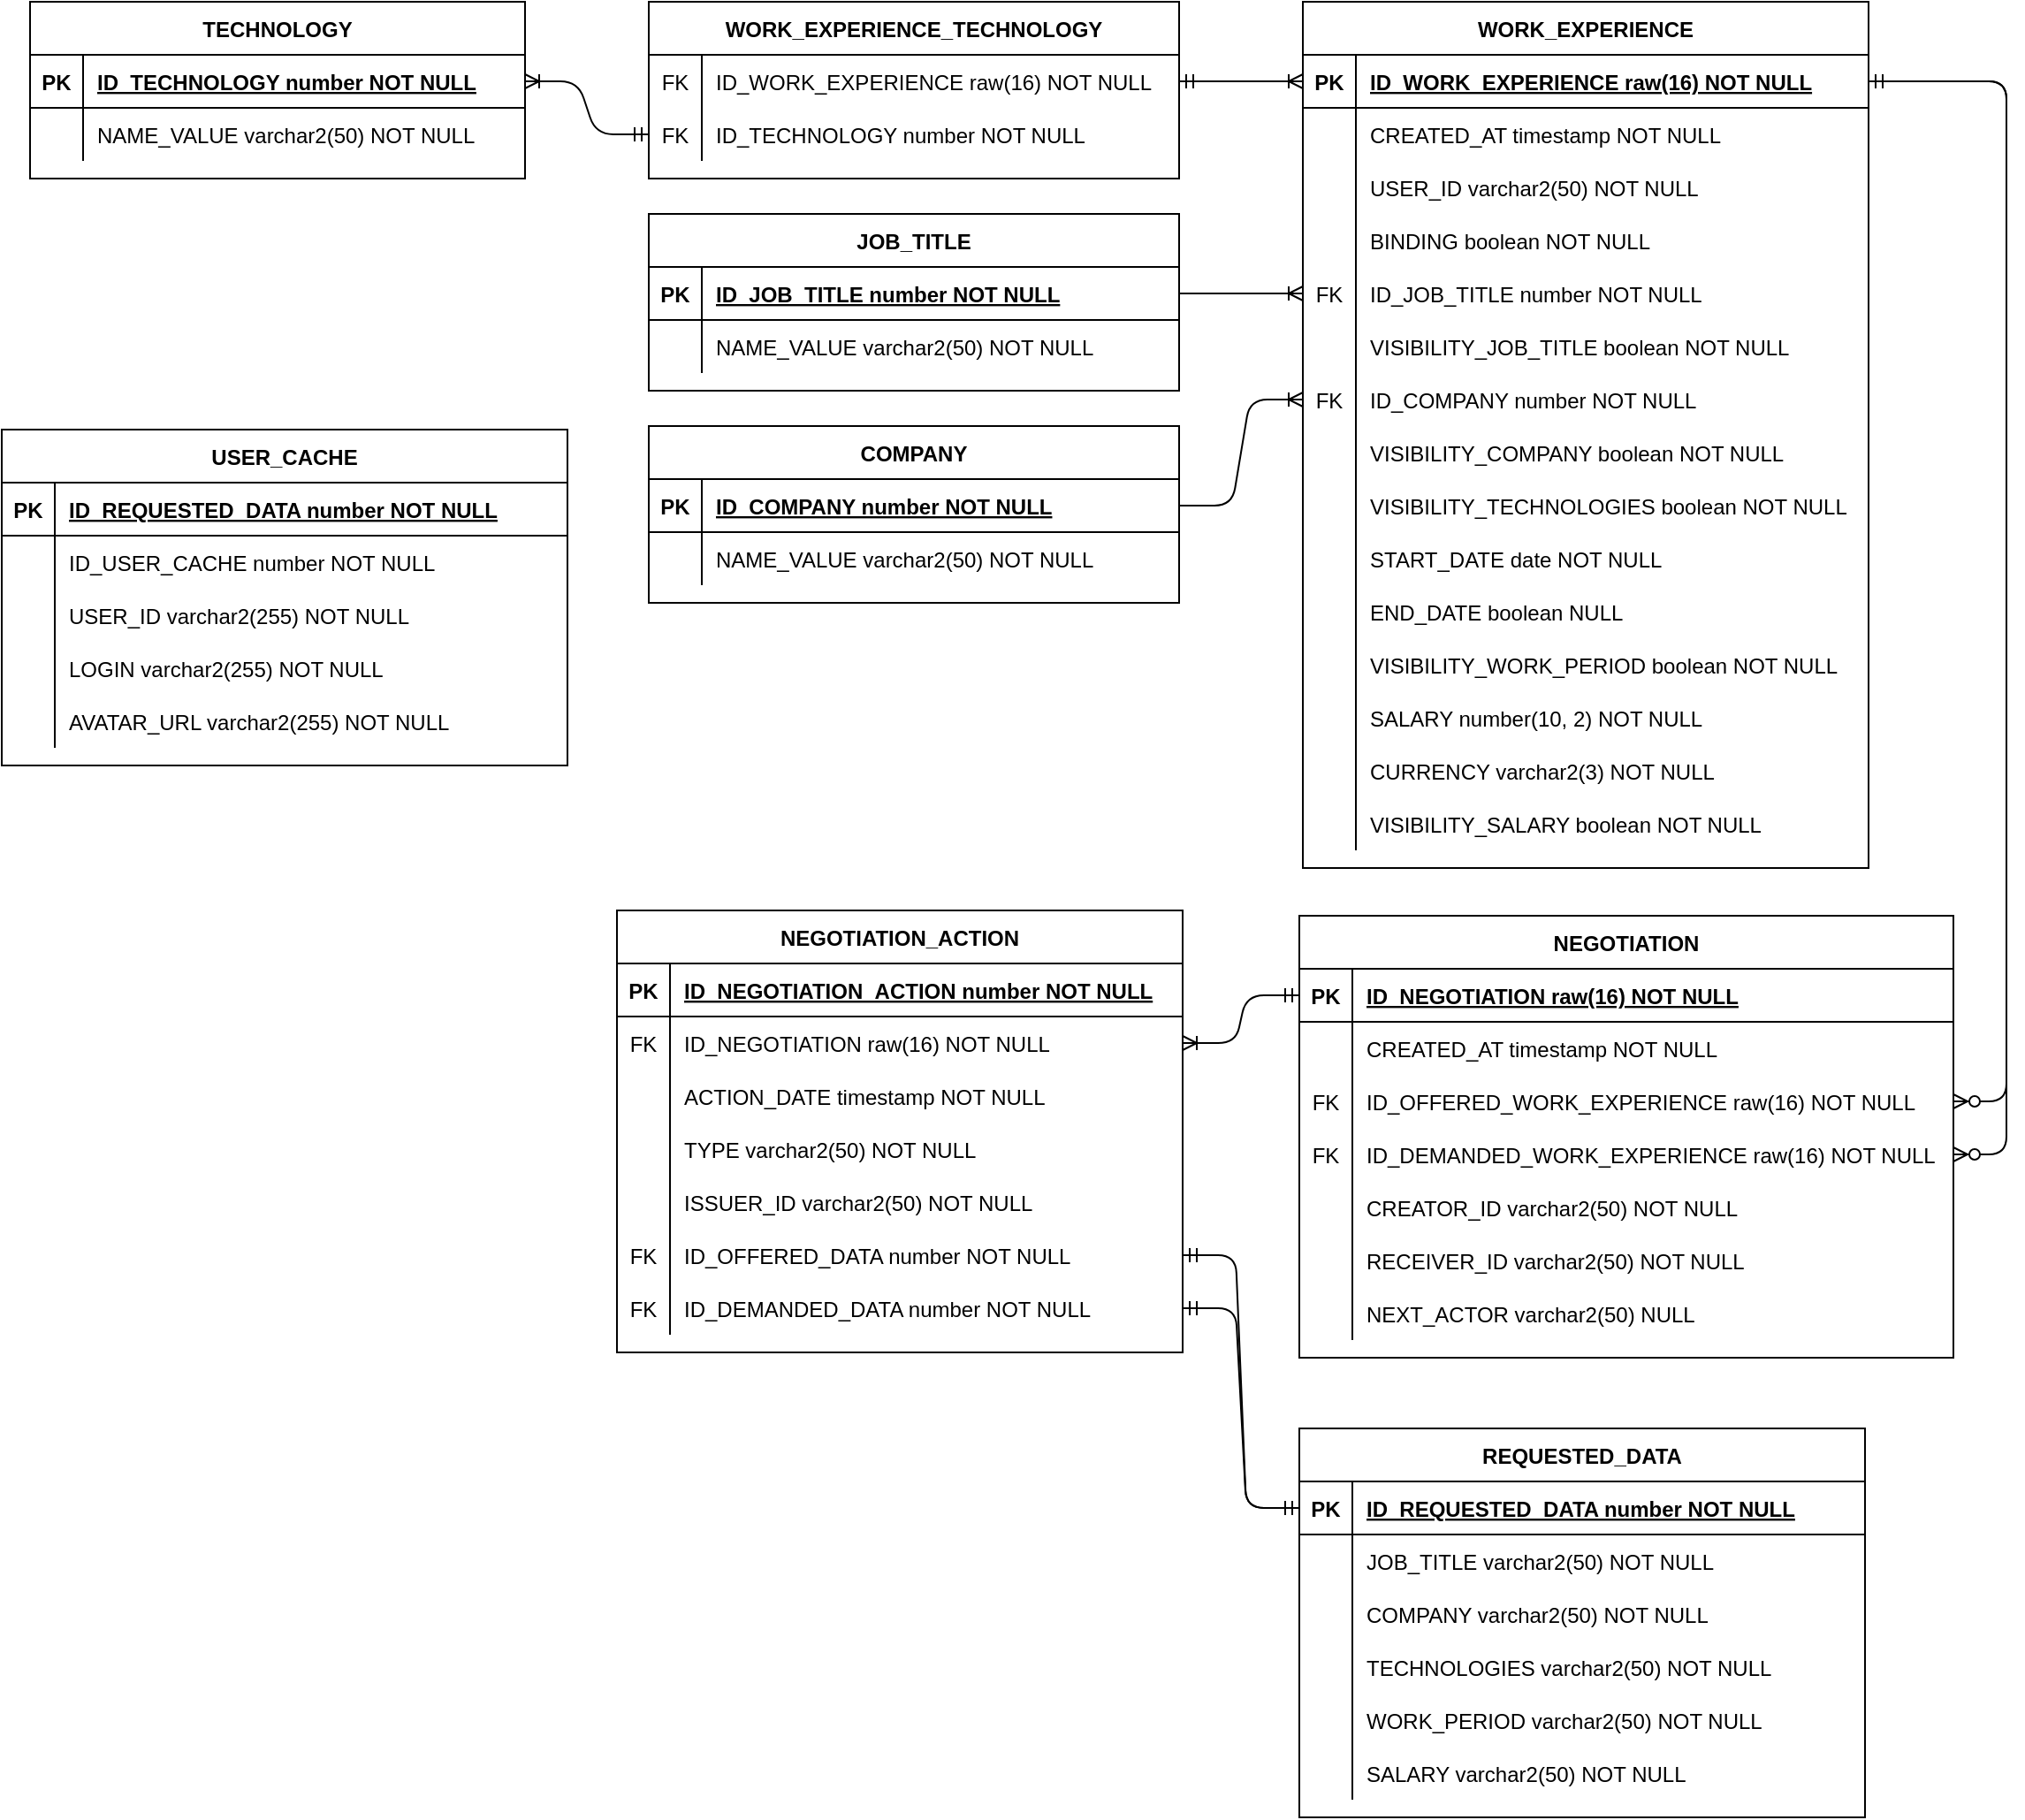 <mxfile version="14.6.13" type="device"><diagram id="R2lEEEUBdFMjLlhIrx00" name="Page-1"><mxGraphModel dx="3220" dy="1370" grid="0" gridSize="10" guides="0" tooltips="1" connect="1" arrows="1" fold="1" page="1" pageScale="1" pageWidth="850" pageHeight="1100" math="0" shadow="0" extFonts="Permanent Marker^https://fonts.googleapis.com/css?family=Permanent+Marker"><root><mxCell id="0"/><mxCell id="1" parent="0"/><mxCell id="C-vyLk0tnHw3VtMMgP7b-23" value="JOB_TITLE" style="shape=table;startSize=30;container=1;collapsible=1;childLayout=tableLayout;fixedRows=1;rowLines=0;fontStyle=1;align=center;resizeLast=1;fillColor=none;" parent="1" vertex="1"><mxGeometry x="-450" y="160" width="300" height="100" as="geometry"/></mxCell><mxCell id="C-vyLk0tnHw3VtMMgP7b-24" value="" style="shape=partialRectangle;collapsible=0;dropTarget=0;pointerEvents=0;fillColor=none;points=[[0,0.5],[1,0.5]];portConstraint=eastwest;top=0;left=0;right=0;bottom=1;" parent="C-vyLk0tnHw3VtMMgP7b-23" vertex="1"><mxGeometry y="30" width="300" height="30" as="geometry"/></mxCell><mxCell id="C-vyLk0tnHw3VtMMgP7b-25" value="PK" style="shape=partialRectangle;overflow=hidden;connectable=0;fillColor=none;top=0;left=0;bottom=0;right=0;fontStyle=1;" parent="C-vyLk0tnHw3VtMMgP7b-24" vertex="1"><mxGeometry width="30" height="30" as="geometry"/></mxCell><mxCell id="C-vyLk0tnHw3VtMMgP7b-26" value="ID_JOB_TITLE number NOT NULL " style="shape=partialRectangle;overflow=hidden;connectable=0;fillColor=none;top=0;left=0;bottom=0;right=0;align=left;spacingLeft=6;fontStyle=5;" parent="C-vyLk0tnHw3VtMMgP7b-24" vertex="1"><mxGeometry x="30" width="270" height="30" as="geometry"/></mxCell><mxCell id="C-vyLk0tnHw3VtMMgP7b-27" value="" style="shape=partialRectangle;collapsible=0;dropTarget=0;pointerEvents=0;fillColor=none;points=[[0,0.5],[1,0.5]];portConstraint=eastwest;top=0;left=0;right=0;bottom=0;" parent="C-vyLk0tnHw3VtMMgP7b-23" vertex="1"><mxGeometry y="60" width="300" height="30" as="geometry"/></mxCell><mxCell id="C-vyLk0tnHw3VtMMgP7b-28" value="" style="shape=partialRectangle;overflow=hidden;connectable=0;fillColor=none;top=0;left=0;bottom=0;right=0;" parent="C-vyLk0tnHw3VtMMgP7b-27" vertex="1"><mxGeometry width="30" height="30" as="geometry"/></mxCell><mxCell id="C-vyLk0tnHw3VtMMgP7b-29" value="NAME_VALUE varchar2(50) NOT NULL" style="shape=partialRectangle;overflow=hidden;connectable=0;fillColor=none;top=0;left=0;bottom=0;right=0;align=left;spacingLeft=6;" parent="C-vyLk0tnHw3VtMMgP7b-27" vertex="1"><mxGeometry x="30" width="270" height="30" as="geometry"/></mxCell><mxCell id="piW5SRPyJXRU1k0CKhXJ-1" value="COMPANY" style="shape=table;startSize=30;container=1;collapsible=1;childLayout=tableLayout;fixedRows=1;rowLines=0;fontStyle=1;align=center;resizeLast=1;fillColor=none;" parent="1" vertex="1"><mxGeometry x="-450" y="280" width="300" height="100" as="geometry"/></mxCell><mxCell id="piW5SRPyJXRU1k0CKhXJ-2" value="" style="shape=partialRectangle;collapsible=0;dropTarget=0;pointerEvents=0;fillColor=none;points=[[0,0.5],[1,0.5]];portConstraint=eastwest;top=0;left=0;right=0;bottom=1;" parent="piW5SRPyJXRU1k0CKhXJ-1" vertex="1"><mxGeometry y="30" width="300" height="30" as="geometry"/></mxCell><mxCell id="piW5SRPyJXRU1k0CKhXJ-3" value="PK" style="shape=partialRectangle;overflow=hidden;connectable=0;fillColor=none;top=0;left=0;bottom=0;right=0;fontStyle=1;" parent="piW5SRPyJXRU1k0CKhXJ-2" vertex="1"><mxGeometry width="30" height="30" as="geometry"/></mxCell><mxCell id="piW5SRPyJXRU1k0CKhXJ-4" value="ID_COMPANY number NOT NULL " style="shape=partialRectangle;overflow=hidden;connectable=0;fillColor=none;top=0;left=0;bottom=0;right=0;align=left;spacingLeft=6;fontStyle=5;" parent="piW5SRPyJXRU1k0CKhXJ-2" vertex="1"><mxGeometry x="30" width="270" height="30" as="geometry"/></mxCell><mxCell id="piW5SRPyJXRU1k0CKhXJ-5" value="" style="shape=partialRectangle;collapsible=0;dropTarget=0;pointerEvents=0;fillColor=none;points=[[0,0.5],[1,0.5]];portConstraint=eastwest;top=0;left=0;right=0;bottom=0;" parent="piW5SRPyJXRU1k0CKhXJ-1" vertex="1"><mxGeometry y="60" width="300" height="30" as="geometry"/></mxCell><mxCell id="piW5SRPyJXRU1k0CKhXJ-6" value="" style="shape=partialRectangle;overflow=hidden;connectable=0;fillColor=none;top=0;left=0;bottom=0;right=0;" parent="piW5SRPyJXRU1k0CKhXJ-5" vertex="1"><mxGeometry width="30" height="30" as="geometry"/></mxCell><mxCell id="piW5SRPyJXRU1k0CKhXJ-7" value="NAME_VALUE varchar2(50) NOT NULL" style="shape=partialRectangle;overflow=hidden;connectable=0;fillColor=none;top=0;left=0;bottom=0;right=0;align=left;spacingLeft=6;" parent="piW5SRPyJXRU1k0CKhXJ-5" vertex="1"><mxGeometry x="30" width="270" height="30" as="geometry"/></mxCell><mxCell id="piW5SRPyJXRU1k0CKhXJ-8" value="TECHNOLOGY" style="shape=table;startSize=30;container=1;collapsible=1;childLayout=tableLayout;fixedRows=1;rowLines=0;fontStyle=1;align=center;resizeLast=1;fillColor=none;" parent="1" vertex="1"><mxGeometry x="-800" y="40" width="280" height="100" as="geometry"/></mxCell><mxCell id="piW5SRPyJXRU1k0CKhXJ-9" value="" style="shape=partialRectangle;collapsible=0;dropTarget=0;pointerEvents=0;fillColor=none;points=[[0,0.5],[1,0.5]];portConstraint=eastwest;top=0;left=0;right=0;bottom=1;" parent="piW5SRPyJXRU1k0CKhXJ-8" vertex="1"><mxGeometry y="30" width="280" height="30" as="geometry"/></mxCell><mxCell id="piW5SRPyJXRU1k0CKhXJ-10" value="PK" style="shape=partialRectangle;overflow=hidden;connectable=0;fillColor=none;top=0;left=0;bottom=0;right=0;fontStyle=1;" parent="piW5SRPyJXRU1k0CKhXJ-9" vertex="1"><mxGeometry width="30" height="30" as="geometry"/></mxCell><mxCell id="piW5SRPyJXRU1k0CKhXJ-11" value="ID_TECHNOLOGY number NOT NULL " style="shape=partialRectangle;overflow=hidden;connectable=0;fillColor=none;top=0;left=0;bottom=0;right=0;align=left;spacingLeft=6;fontStyle=5;" parent="piW5SRPyJXRU1k0CKhXJ-9" vertex="1"><mxGeometry x="30" width="250" height="30" as="geometry"/></mxCell><mxCell id="piW5SRPyJXRU1k0CKhXJ-12" value="" style="shape=partialRectangle;collapsible=0;dropTarget=0;pointerEvents=0;fillColor=none;points=[[0,0.5],[1,0.5]];portConstraint=eastwest;top=0;left=0;right=0;bottom=0;" parent="piW5SRPyJXRU1k0CKhXJ-8" vertex="1"><mxGeometry y="60" width="280" height="30" as="geometry"/></mxCell><mxCell id="piW5SRPyJXRU1k0CKhXJ-13" value="" style="shape=partialRectangle;overflow=hidden;connectable=0;fillColor=none;top=0;left=0;bottom=0;right=0;" parent="piW5SRPyJXRU1k0CKhXJ-12" vertex="1"><mxGeometry width="30" height="30" as="geometry"/></mxCell><mxCell id="piW5SRPyJXRU1k0CKhXJ-14" value="NAME_VALUE varchar2(50) NOT NULL" style="shape=partialRectangle;overflow=hidden;connectable=0;fillColor=none;top=0;left=0;bottom=0;right=0;align=left;spacingLeft=6;" parent="piW5SRPyJXRU1k0CKhXJ-12" vertex="1"><mxGeometry x="30" width="250" height="30" as="geometry"/></mxCell><mxCell id="piW5SRPyJXRU1k0CKhXJ-15" value="WORK_EXPERIENCE" style="shape=table;startSize=30;container=1;collapsible=1;childLayout=tableLayout;fixedRows=1;rowLines=0;fontStyle=1;align=center;resizeLast=1;fillColor=none;" parent="1" vertex="1"><mxGeometry x="-80" y="40" width="320" height="490" as="geometry"/></mxCell><mxCell id="piW5SRPyJXRU1k0CKhXJ-16" value="" style="shape=partialRectangle;collapsible=0;dropTarget=0;pointerEvents=0;fillColor=none;points=[[0,0.5],[1,0.5]];portConstraint=eastwest;top=0;left=0;right=0;bottom=1;" parent="piW5SRPyJXRU1k0CKhXJ-15" vertex="1"><mxGeometry y="30" width="320" height="30" as="geometry"/></mxCell><mxCell id="piW5SRPyJXRU1k0CKhXJ-17" value="PK" style="shape=partialRectangle;overflow=hidden;connectable=0;fillColor=none;top=0;left=0;bottom=0;right=0;fontStyle=1;" parent="piW5SRPyJXRU1k0CKhXJ-16" vertex="1"><mxGeometry width="30" height="30" as="geometry"/></mxCell><mxCell id="piW5SRPyJXRU1k0CKhXJ-18" value="ID_WORK_EXPERIENCE raw(16) NOT NULL " style="shape=partialRectangle;overflow=hidden;connectable=0;fillColor=none;top=0;left=0;bottom=0;right=0;align=left;spacingLeft=6;fontStyle=5;" parent="piW5SRPyJXRU1k0CKhXJ-16" vertex="1"><mxGeometry x="30" width="290" height="30" as="geometry"/></mxCell><mxCell id="piW5SRPyJXRU1k0CKhXJ-19" value="" style="shape=partialRectangle;collapsible=0;dropTarget=0;pointerEvents=0;fillColor=none;points=[[0,0.5],[1,0.5]];portConstraint=eastwest;top=0;left=0;right=0;bottom=0;" parent="piW5SRPyJXRU1k0CKhXJ-15" vertex="1"><mxGeometry y="60" width="320" height="30" as="geometry"/></mxCell><mxCell id="piW5SRPyJXRU1k0CKhXJ-20" value="" style="shape=partialRectangle;overflow=hidden;connectable=0;fillColor=none;top=0;left=0;bottom=0;right=0;" parent="piW5SRPyJXRU1k0CKhXJ-19" vertex="1"><mxGeometry width="30" height="30" as="geometry"/></mxCell><mxCell id="piW5SRPyJXRU1k0CKhXJ-21" value="CREATED_AT timestamp NOT NULL" style="shape=partialRectangle;overflow=hidden;connectable=0;fillColor=none;top=0;left=0;bottom=0;right=0;align=left;spacingLeft=6;" parent="piW5SRPyJXRU1k0CKhXJ-19" vertex="1"><mxGeometry x="30" width="290" height="30" as="geometry"/></mxCell><mxCell id="piW5SRPyJXRU1k0CKhXJ-29" value="" style="shape=partialRectangle;collapsible=0;dropTarget=0;pointerEvents=0;fillColor=none;points=[[0,0.5],[1,0.5]];portConstraint=eastwest;top=0;left=0;right=0;bottom=0;" parent="piW5SRPyJXRU1k0CKhXJ-15" vertex="1"><mxGeometry y="90" width="320" height="30" as="geometry"/></mxCell><mxCell id="piW5SRPyJXRU1k0CKhXJ-30" value="" style="shape=partialRectangle;overflow=hidden;connectable=0;fillColor=none;top=0;left=0;bottom=0;right=0;" parent="piW5SRPyJXRU1k0CKhXJ-29" vertex="1"><mxGeometry width="30" height="30" as="geometry"/></mxCell><mxCell id="piW5SRPyJXRU1k0CKhXJ-31" value="USER_ID varchar2(50) NOT NULL" style="shape=partialRectangle;overflow=hidden;connectable=0;fillColor=none;top=0;left=0;bottom=0;right=0;align=left;spacingLeft=6;" parent="piW5SRPyJXRU1k0CKhXJ-29" vertex="1"><mxGeometry x="30" width="290" height="30" as="geometry"/></mxCell><mxCell id="piW5SRPyJXRU1k0CKhXJ-32" value="" style="shape=partialRectangle;collapsible=0;dropTarget=0;pointerEvents=0;fillColor=none;points=[[0,0.5],[1,0.5]];portConstraint=eastwest;top=0;left=0;right=0;bottom=0;" parent="piW5SRPyJXRU1k0CKhXJ-15" vertex="1"><mxGeometry y="120" width="320" height="30" as="geometry"/></mxCell><mxCell id="piW5SRPyJXRU1k0CKhXJ-33" value="" style="shape=partialRectangle;overflow=hidden;connectable=0;fillColor=none;top=0;left=0;bottom=0;right=0;" parent="piW5SRPyJXRU1k0CKhXJ-32" vertex="1"><mxGeometry width="30" height="30" as="geometry"/></mxCell><mxCell id="piW5SRPyJXRU1k0CKhXJ-34" value="BINDING boolean NOT NULL" style="shape=partialRectangle;overflow=hidden;connectable=0;fillColor=none;top=0;left=0;bottom=0;right=0;align=left;spacingLeft=6;" parent="piW5SRPyJXRU1k0CKhXJ-32" vertex="1"><mxGeometry x="30" width="290" height="30" as="geometry"/></mxCell><mxCell id="piW5SRPyJXRU1k0CKhXJ-35" value="" style="shape=partialRectangle;collapsible=0;dropTarget=0;pointerEvents=0;fillColor=none;points=[[0,0.5],[1,0.5]];portConstraint=eastwest;top=0;left=0;right=0;bottom=0;" parent="piW5SRPyJXRU1k0CKhXJ-15" vertex="1"><mxGeometry y="150" width="320" height="30" as="geometry"/></mxCell><mxCell id="piW5SRPyJXRU1k0CKhXJ-36" value="FK" style="shape=partialRectangle;overflow=hidden;connectable=0;fillColor=none;top=0;left=0;bottom=0;right=0;" parent="piW5SRPyJXRU1k0CKhXJ-35" vertex="1"><mxGeometry width="30" height="30" as="geometry"/></mxCell><mxCell id="piW5SRPyJXRU1k0CKhXJ-37" value="ID_JOB_TITLE number NOT NULL" style="shape=partialRectangle;overflow=hidden;connectable=0;fillColor=none;top=0;left=0;bottom=0;right=0;align=left;spacingLeft=6;" parent="piW5SRPyJXRU1k0CKhXJ-35" vertex="1"><mxGeometry x="30" width="290" height="30" as="geometry"/></mxCell><mxCell id="piW5SRPyJXRU1k0CKhXJ-39" value="" style="shape=partialRectangle;collapsible=0;dropTarget=0;pointerEvents=0;fillColor=none;points=[[0,0.5],[1,0.5]];portConstraint=eastwest;top=0;left=0;right=0;bottom=0;" parent="piW5SRPyJXRU1k0CKhXJ-15" vertex="1"><mxGeometry y="180" width="320" height="30" as="geometry"/></mxCell><mxCell id="piW5SRPyJXRU1k0CKhXJ-40" value="" style="shape=partialRectangle;overflow=hidden;connectable=0;fillColor=none;top=0;left=0;bottom=0;right=0;" parent="piW5SRPyJXRU1k0CKhXJ-39" vertex="1"><mxGeometry width="30" height="30" as="geometry"/></mxCell><mxCell id="piW5SRPyJXRU1k0CKhXJ-41" value="VISIBILITY_JOB_TITLE boolean NOT NULL" style="shape=partialRectangle;overflow=hidden;connectable=0;fillColor=none;top=0;left=0;bottom=0;right=0;align=left;spacingLeft=6;" parent="piW5SRPyJXRU1k0CKhXJ-39" vertex="1"><mxGeometry x="30" width="290" height="30" as="geometry"/></mxCell><mxCell id="piW5SRPyJXRU1k0CKhXJ-42" value="" style="shape=partialRectangle;collapsible=0;dropTarget=0;pointerEvents=0;fillColor=none;points=[[0,0.5],[1,0.5]];portConstraint=eastwest;top=0;left=0;right=0;bottom=0;" parent="piW5SRPyJXRU1k0CKhXJ-15" vertex="1"><mxGeometry y="210" width="320" height="30" as="geometry"/></mxCell><mxCell id="piW5SRPyJXRU1k0CKhXJ-43" value="FK" style="shape=partialRectangle;overflow=hidden;connectable=0;fillColor=none;top=0;left=0;bottom=0;right=0;" parent="piW5SRPyJXRU1k0CKhXJ-42" vertex="1"><mxGeometry width="30" height="30" as="geometry"/></mxCell><mxCell id="piW5SRPyJXRU1k0CKhXJ-44" value="ID_COMPANY number NOT NULL" style="shape=partialRectangle;overflow=hidden;connectable=0;fillColor=none;top=0;left=0;bottom=0;right=0;align=left;spacingLeft=6;" parent="piW5SRPyJXRU1k0CKhXJ-42" vertex="1"><mxGeometry x="30" width="290" height="30" as="geometry"/></mxCell><mxCell id="piW5SRPyJXRU1k0CKhXJ-46" value="" style="shape=partialRectangle;collapsible=0;dropTarget=0;pointerEvents=0;fillColor=none;points=[[0,0.5],[1,0.5]];portConstraint=eastwest;top=0;left=0;right=0;bottom=0;" parent="piW5SRPyJXRU1k0CKhXJ-15" vertex="1"><mxGeometry y="240" width="320" height="30" as="geometry"/></mxCell><mxCell id="piW5SRPyJXRU1k0CKhXJ-47" value="" style="shape=partialRectangle;overflow=hidden;connectable=0;fillColor=none;top=0;left=0;bottom=0;right=0;" parent="piW5SRPyJXRU1k0CKhXJ-46" vertex="1"><mxGeometry width="30" height="30" as="geometry"/></mxCell><mxCell id="piW5SRPyJXRU1k0CKhXJ-48" value="VISIBILITY_COMPANY boolean NOT NULL" style="shape=partialRectangle;overflow=hidden;connectable=0;fillColor=none;top=0;left=0;bottom=0;right=0;align=left;spacingLeft=6;" parent="piW5SRPyJXRU1k0CKhXJ-46" vertex="1"><mxGeometry x="30" width="290" height="30" as="geometry"/></mxCell><mxCell id="piW5SRPyJXRU1k0CKhXJ-49" value="" style="shape=partialRectangle;collapsible=0;dropTarget=0;pointerEvents=0;fillColor=none;points=[[0,0.5],[1,0.5]];portConstraint=eastwest;top=0;left=0;right=0;bottom=0;" parent="piW5SRPyJXRU1k0CKhXJ-15" vertex="1"><mxGeometry y="270" width="320" height="30" as="geometry"/></mxCell><mxCell id="piW5SRPyJXRU1k0CKhXJ-50" value="" style="shape=partialRectangle;overflow=hidden;connectable=0;fillColor=none;top=0;left=0;bottom=0;right=0;" parent="piW5SRPyJXRU1k0CKhXJ-49" vertex="1"><mxGeometry width="30" height="30" as="geometry"/></mxCell><mxCell id="piW5SRPyJXRU1k0CKhXJ-51" value="VISIBILITY_TECHNOLOGIES boolean NOT NULL" style="shape=partialRectangle;overflow=hidden;connectable=0;fillColor=none;top=0;left=0;bottom=0;right=0;align=left;spacingLeft=6;" parent="piW5SRPyJXRU1k0CKhXJ-49" vertex="1"><mxGeometry x="30" width="290" height="30" as="geometry"/></mxCell><mxCell id="piW5SRPyJXRU1k0CKhXJ-52" value="" style="shape=partialRectangle;collapsible=0;dropTarget=0;pointerEvents=0;fillColor=none;points=[[0,0.5],[1,0.5]];portConstraint=eastwest;top=0;left=0;right=0;bottom=0;" parent="piW5SRPyJXRU1k0CKhXJ-15" vertex="1"><mxGeometry y="300" width="320" height="30" as="geometry"/></mxCell><mxCell id="piW5SRPyJXRU1k0CKhXJ-53" value="" style="shape=partialRectangle;overflow=hidden;connectable=0;fillColor=none;top=0;left=0;bottom=0;right=0;" parent="piW5SRPyJXRU1k0CKhXJ-52" vertex="1"><mxGeometry width="30" height="30" as="geometry"/></mxCell><mxCell id="piW5SRPyJXRU1k0CKhXJ-54" value="START_DATE date NOT NULL" style="shape=partialRectangle;overflow=hidden;connectable=0;fillColor=none;top=0;left=0;bottom=0;right=0;align=left;spacingLeft=6;" parent="piW5SRPyJXRU1k0CKhXJ-52" vertex="1"><mxGeometry x="30" width="290" height="30" as="geometry"/></mxCell><mxCell id="piW5SRPyJXRU1k0CKhXJ-55" value="" style="shape=partialRectangle;collapsible=0;dropTarget=0;pointerEvents=0;fillColor=none;points=[[0,0.5],[1,0.5]];portConstraint=eastwest;top=0;left=0;right=0;bottom=0;" parent="piW5SRPyJXRU1k0CKhXJ-15" vertex="1"><mxGeometry y="330" width="320" height="30" as="geometry"/></mxCell><mxCell id="piW5SRPyJXRU1k0CKhXJ-56" value="" style="shape=partialRectangle;overflow=hidden;connectable=0;fillColor=none;top=0;left=0;bottom=0;right=0;" parent="piW5SRPyJXRU1k0CKhXJ-55" vertex="1"><mxGeometry width="30" height="30" as="geometry"/></mxCell><mxCell id="piW5SRPyJXRU1k0CKhXJ-57" value="END_DATE boolean NULL" style="shape=partialRectangle;overflow=hidden;connectable=0;fillColor=none;top=0;left=0;bottom=0;right=0;align=left;spacingLeft=6;" parent="piW5SRPyJXRU1k0CKhXJ-55" vertex="1"><mxGeometry x="30" width="290" height="30" as="geometry"/></mxCell><mxCell id="piW5SRPyJXRU1k0CKhXJ-58" value="" style="shape=partialRectangle;collapsible=0;dropTarget=0;pointerEvents=0;fillColor=none;points=[[0,0.5],[1,0.5]];portConstraint=eastwest;top=0;left=0;right=0;bottom=0;" parent="piW5SRPyJXRU1k0CKhXJ-15" vertex="1"><mxGeometry y="360" width="320" height="30" as="geometry"/></mxCell><mxCell id="piW5SRPyJXRU1k0CKhXJ-59" value="" style="shape=partialRectangle;overflow=hidden;connectable=0;fillColor=none;top=0;left=0;bottom=0;right=0;" parent="piW5SRPyJXRU1k0CKhXJ-58" vertex="1"><mxGeometry width="30" height="30" as="geometry"/></mxCell><mxCell id="piW5SRPyJXRU1k0CKhXJ-60" value="VISIBILITY_WORK_PERIOD boolean NOT NULL" style="shape=partialRectangle;overflow=hidden;connectable=0;fillColor=none;top=0;left=0;bottom=0;right=0;align=left;spacingLeft=6;" parent="piW5SRPyJXRU1k0CKhXJ-58" vertex="1"><mxGeometry x="30" width="290" height="30" as="geometry"/></mxCell><mxCell id="piW5SRPyJXRU1k0CKhXJ-61" value="" style="shape=partialRectangle;collapsible=0;dropTarget=0;pointerEvents=0;fillColor=none;points=[[0,0.5],[1,0.5]];portConstraint=eastwest;top=0;left=0;right=0;bottom=0;" parent="piW5SRPyJXRU1k0CKhXJ-15" vertex="1"><mxGeometry y="390" width="320" height="30" as="geometry"/></mxCell><mxCell id="piW5SRPyJXRU1k0CKhXJ-62" value="" style="shape=partialRectangle;overflow=hidden;connectable=0;fillColor=none;top=0;left=0;bottom=0;right=0;" parent="piW5SRPyJXRU1k0CKhXJ-61" vertex="1"><mxGeometry width="30" height="30" as="geometry"/></mxCell><mxCell id="piW5SRPyJXRU1k0CKhXJ-63" value="SALARY number(10, 2) NOT NULL" style="shape=partialRectangle;overflow=hidden;connectable=0;fillColor=none;top=0;left=0;bottom=0;right=0;align=left;spacingLeft=6;" parent="piW5SRPyJXRU1k0CKhXJ-61" vertex="1"><mxGeometry x="30" width="290" height="30" as="geometry"/></mxCell><mxCell id="piW5SRPyJXRU1k0CKhXJ-64" value="" style="shape=partialRectangle;collapsible=0;dropTarget=0;pointerEvents=0;fillColor=none;points=[[0,0.5],[1,0.5]];portConstraint=eastwest;top=0;left=0;right=0;bottom=0;" parent="piW5SRPyJXRU1k0CKhXJ-15" vertex="1"><mxGeometry y="420" width="320" height="30" as="geometry"/></mxCell><mxCell id="piW5SRPyJXRU1k0CKhXJ-65" value="" style="shape=partialRectangle;overflow=hidden;connectable=0;fillColor=none;top=0;left=0;bottom=0;right=0;" parent="piW5SRPyJXRU1k0CKhXJ-64" vertex="1"><mxGeometry width="30" height="30" as="geometry"/></mxCell><mxCell id="piW5SRPyJXRU1k0CKhXJ-66" value="CURRENCY varchar2(3) NOT NULL" style="shape=partialRectangle;overflow=hidden;connectable=0;fillColor=none;top=0;left=0;bottom=0;right=0;align=left;spacingLeft=6;" parent="piW5SRPyJXRU1k0CKhXJ-64" vertex="1"><mxGeometry x="30" width="290" height="30" as="geometry"/></mxCell><mxCell id="piW5SRPyJXRU1k0CKhXJ-67" value="" style="shape=partialRectangle;collapsible=0;dropTarget=0;pointerEvents=0;fillColor=none;points=[[0,0.5],[1,0.5]];portConstraint=eastwest;top=0;left=0;right=0;bottom=0;" parent="piW5SRPyJXRU1k0CKhXJ-15" vertex="1"><mxGeometry y="450" width="320" height="30" as="geometry"/></mxCell><mxCell id="piW5SRPyJXRU1k0CKhXJ-68" value="" style="shape=partialRectangle;overflow=hidden;connectable=0;fillColor=none;top=0;left=0;bottom=0;right=0;" parent="piW5SRPyJXRU1k0CKhXJ-67" vertex="1"><mxGeometry width="30" height="30" as="geometry"/></mxCell><mxCell id="piW5SRPyJXRU1k0CKhXJ-69" value="VISIBILITY_SALARY boolean NOT NULL" style="shape=partialRectangle;overflow=hidden;connectable=0;fillColor=none;top=0;left=0;bottom=0;right=0;align=left;spacingLeft=6;" parent="piW5SRPyJXRU1k0CKhXJ-67" vertex="1"><mxGeometry x="30" width="290" height="30" as="geometry"/></mxCell><mxCell id="piW5SRPyJXRU1k0CKhXJ-38" value="" style="edgeStyle=entityRelationEdgeStyle;fontSize=12;html=1;endArrow=ERoneToMany;" parent="1" source="C-vyLk0tnHw3VtMMgP7b-24" target="piW5SRPyJXRU1k0CKhXJ-35" edge="1"><mxGeometry width="100" height="100" relative="1" as="geometry"><mxPoint x="420" y="450" as="sourcePoint"/><mxPoint x="520" y="350" as="targetPoint"/></mxGeometry></mxCell><mxCell id="piW5SRPyJXRU1k0CKhXJ-45" value="" style="edgeStyle=entityRelationEdgeStyle;fontSize=12;html=1;endArrow=ERoneToMany;" parent="1" source="piW5SRPyJXRU1k0CKhXJ-2" target="piW5SRPyJXRU1k0CKhXJ-42" edge="1"><mxGeometry width="100" height="100" relative="1" as="geometry"><mxPoint x="220" y="155" as="sourcePoint"/><mxPoint x="240" y="605" as="targetPoint"/></mxGeometry></mxCell><mxCell id="piW5SRPyJXRU1k0CKhXJ-73" value="WORK_EXPERIENCE_TECHNOLOGY" style="shape=table;startSize=30;container=1;collapsible=1;childLayout=tableLayout;fixedRows=1;rowLines=0;fontStyle=1;align=center;resizeLast=1;fillColor=none;" parent="1" vertex="1"><mxGeometry x="-450" y="40" width="300" height="100" as="geometry"/></mxCell><mxCell id="piW5SRPyJXRU1k0CKhXJ-77" value="" style="shape=partialRectangle;collapsible=0;dropTarget=0;pointerEvents=0;fillColor=none;points=[[0,0.5],[1,0.5]];portConstraint=eastwest;top=0;left=0;right=0;bottom=0;" parent="piW5SRPyJXRU1k0CKhXJ-73" vertex="1"><mxGeometry y="30" width="300" height="30" as="geometry"/></mxCell><mxCell id="piW5SRPyJXRU1k0CKhXJ-78" value="FK" style="shape=partialRectangle;overflow=hidden;connectable=0;fillColor=none;top=0;left=0;bottom=0;right=0;" parent="piW5SRPyJXRU1k0CKhXJ-77" vertex="1"><mxGeometry width="30" height="30" as="geometry"/></mxCell><mxCell id="piW5SRPyJXRU1k0CKhXJ-79" value="ID_WORK_EXPERIENCE raw(16) NOT NULL" style="shape=partialRectangle;overflow=hidden;connectable=0;fillColor=none;top=0;left=0;bottom=0;right=0;align=left;spacingLeft=6;" parent="piW5SRPyJXRU1k0CKhXJ-77" vertex="1"><mxGeometry x="30" width="270" height="30" as="geometry"/></mxCell><mxCell id="piW5SRPyJXRU1k0CKhXJ-80" value="" style="shape=partialRectangle;collapsible=0;dropTarget=0;pointerEvents=0;fillColor=none;points=[[0,0.5],[1,0.5]];portConstraint=eastwest;top=0;left=0;right=0;bottom=0;" parent="piW5SRPyJXRU1k0CKhXJ-73" vertex="1"><mxGeometry y="60" width="300" height="30" as="geometry"/></mxCell><mxCell id="piW5SRPyJXRU1k0CKhXJ-81" value="FK" style="shape=partialRectangle;overflow=hidden;connectable=0;fillColor=none;top=0;left=0;bottom=0;right=0;" parent="piW5SRPyJXRU1k0CKhXJ-80" vertex="1"><mxGeometry width="30" height="30" as="geometry"/></mxCell><mxCell id="piW5SRPyJXRU1k0CKhXJ-82" value="ID_TECHNOLOGY number NOT NULL" style="shape=partialRectangle;overflow=hidden;connectable=0;fillColor=none;top=0;left=0;bottom=0;right=0;align=left;spacingLeft=6;" parent="piW5SRPyJXRU1k0CKhXJ-80" vertex="1"><mxGeometry x="30" width="270" height="30" as="geometry"/></mxCell><mxCell id="piW5SRPyJXRU1k0CKhXJ-85" value="REQUESTED_DATA" style="shape=table;startSize=30;container=1;collapsible=1;childLayout=tableLayout;fixedRows=1;rowLines=0;fontStyle=1;align=center;resizeLast=1;fillColor=none;" parent="1" vertex="1"><mxGeometry x="-82" y="847" width="320" height="220" as="geometry"/></mxCell><mxCell id="piW5SRPyJXRU1k0CKhXJ-86" value="" style="shape=partialRectangle;collapsible=0;dropTarget=0;pointerEvents=0;fillColor=none;points=[[0,0.5],[1,0.5]];portConstraint=eastwest;top=0;left=0;right=0;bottom=1;" parent="piW5SRPyJXRU1k0CKhXJ-85" vertex="1"><mxGeometry y="30" width="320" height="30" as="geometry"/></mxCell><mxCell id="piW5SRPyJXRU1k0CKhXJ-87" value="PK" style="shape=partialRectangle;overflow=hidden;connectable=0;fillColor=none;top=0;left=0;bottom=0;right=0;fontStyle=1;" parent="piW5SRPyJXRU1k0CKhXJ-86" vertex="1"><mxGeometry width="30" height="30" as="geometry"/></mxCell><mxCell id="piW5SRPyJXRU1k0CKhXJ-88" value="ID_REQUESTED_DATA number NOT NULL " style="shape=partialRectangle;overflow=hidden;connectable=0;fillColor=none;top=0;left=0;bottom=0;right=0;align=left;spacingLeft=6;fontStyle=5;" parent="piW5SRPyJXRU1k0CKhXJ-86" vertex="1"><mxGeometry x="30" width="290" height="30" as="geometry"/></mxCell><mxCell id="piW5SRPyJXRU1k0CKhXJ-98" value="" style="shape=partialRectangle;collapsible=0;dropTarget=0;pointerEvents=0;fillColor=none;points=[[0,0.5],[1,0.5]];portConstraint=eastwest;top=0;left=0;right=0;bottom=0;" parent="piW5SRPyJXRU1k0CKhXJ-85" vertex="1"><mxGeometry y="60" width="320" height="30" as="geometry"/></mxCell><mxCell id="piW5SRPyJXRU1k0CKhXJ-99" value="" style="shape=partialRectangle;overflow=hidden;connectable=0;fillColor=none;top=0;left=0;bottom=0;right=0;" parent="piW5SRPyJXRU1k0CKhXJ-98" vertex="1"><mxGeometry width="30" height="30" as="geometry"/></mxCell><mxCell id="piW5SRPyJXRU1k0CKhXJ-100" value="JOB_TITLE varchar2(50) NOT NULL" style="shape=partialRectangle;overflow=hidden;connectable=0;fillColor=none;top=0;left=0;bottom=0;right=0;align=left;spacingLeft=6;" parent="piW5SRPyJXRU1k0CKhXJ-98" vertex="1"><mxGeometry x="30" width="290" height="30" as="geometry"/></mxCell><mxCell id="piW5SRPyJXRU1k0CKhXJ-104" value="" style="shape=partialRectangle;collapsible=0;dropTarget=0;pointerEvents=0;fillColor=none;points=[[0,0.5],[1,0.5]];portConstraint=eastwest;top=0;left=0;right=0;bottom=0;" parent="piW5SRPyJXRU1k0CKhXJ-85" vertex="1"><mxGeometry y="90" width="320" height="30" as="geometry"/></mxCell><mxCell id="piW5SRPyJXRU1k0CKhXJ-105" value="" style="shape=partialRectangle;overflow=hidden;connectable=0;fillColor=none;top=0;left=0;bottom=0;right=0;" parent="piW5SRPyJXRU1k0CKhXJ-104" vertex="1"><mxGeometry width="30" height="30" as="geometry"/></mxCell><mxCell id="piW5SRPyJXRU1k0CKhXJ-106" value="COMPANY varchar2(50) NOT NULL" style="shape=partialRectangle;overflow=hidden;connectable=0;fillColor=none;top=0;left=0;bottom=0;right=0;align=left;spacingLeft=6;" parent="piW5SRPyJXRU1k0CKhXJ-104" vertex="1"><mxGeometry x="30" width="290" height="30" as="geometry"/></mxCell><mxCell id="piW5SRPyJXRU1k0CKhXJ-134" value="" style="shape=partialRectangle;collapsible=0;dropTarget=0;pointerEvents=0;fillColor=none;points=[[0,0.5],[1,0.5]];portConstraint=eastwest;top=0;left=0;right=0;bottom=0;" parent="piW5SRPyJXRU1k0CKhXJ-85" vertex="1"><mxGeometry y="120" width="320" height="30" as="geometry"/></mxCell><mxCell id="piW5SRPyJXRU1k0CKhXJ-135" value="" style="shape=partialRectangle;overflow=hidden;connectable=0;fillColor=none;top=0;left=0;bottom=0;right=0;" parent="piW5SRPyJXRU1k0CKhXJ-134" vertex="1"><mxGeometry width="30" height="30" as="geometry"/></mxCell><mxCell id="piW5SRPyJXRU1k0CKhXJ-136" value="TECHNOLOGIES varchar2(50) NOT NULL" style="shape=partialRectangle;overflow=hidden;connectable=0;fillColor=none;top=0;left=0;bottom=0;right=0;align=left;spacingLeft=6;" parent="piW5SRPyJXRU1k0CKhXJ-134" vertex="1"><mxGeometry x="30" width="290" height="30" as="geometry"/></mxCell><mxCell id="piW5SRPyJXRU1k0CKhXJ-137" value="" style="shape=partialRectangle;collapsible=0;dropTarget=0;pointerEvents=0;fillColor=none;points=[[0,0.5],[1,0.5]];portConstraint=eastwest;top=0;left=0;right=0;bottom=0;" parent="piW5SRPyJXRU1k0CKhXJ-85" vertex="1"><mxGeometry y="150" width="320" height="30" as="geometry"/></mxCell><mxCell id="piW5SRPyJXRU1k0CKhXJ-138" value="" style="shape=partialRectangle;overflow=hidden;connectable=0;fillColor=none;top=0;left=0;bottom=0;right=0;" parent="piW5SRPyJXRU1k0CKhXJ-137" vertex="1"><mxGeometry width="30" height="30" as="geometry"/></mxCell><mxCell id="piW5SRPyJXRU1k0CKhXJ-139" value="WORK_PERIOD varchar2(50) NOT NULL" style="shape=partialRectangle;overflow=hidden;connectable=0;fillColor=none;top=0;left=0;bottom=0;right=0;align=left;spacingLeft=6;" parent="piW5SRPyJXRU1k0CKhXJ-137" vertex="1"><mxGeometry x="30" width="290" height="30" as="geometry"/></mxCell><mxCell id="piW5SRPyJXRU1k0CKhXJ-140" value="" style="shape=partialRectangle;collapsible=0;dropTarget=0;pointerEvents=0;fillColor=none;points=[[0,0.5],[1,0.5]];portConstraint=eastwest;top=0;left=0;right=0;bottom=0;" parent="piW5SRPyJXRU1k0CKhXJ-85" vertex="1"><mxGeometry y="180" width="320" height="30" as="geometry"/></mxCell><mxCell id="piW5SRPyJXRU1k0CKhXJ-141" value="" style="shape=partialRectangle;overflow=hidden;connectable=0;fillColor=none;top=0;left=0;bottom=0;right=0;" parent="piW5SRPyJXRU1k0CKhXJ-140" vertex="1"><mxGeometry width="30" height="30" as="geometry"/></mxCell><mxCell id="piW5SRPyJXRU1k0CKhXJ-142" value="SALARY varchar2(50) NOT NULL" style="shape=partialRectangle;overflow=hidden;connectable=0;fillColor=none;top=0;left=0;bottom=0;right=0;align=left;spacingLeft=6;" parent="piW5SRPyJXRU1k0CKhXJ-140" vertex="1"><mxGeometry x="30" width="290" height="30" as="geometry"/></mxCell><mxCell id="piW5SRPyJXRU1k0CKhXJ-143" value="NEGOTIATION" style="shape=table;startSize=30;container=1;collapsible=1;childLayout=tableLayout;fixedRows=1;rowLines=0;fontStyle=1;align=center;resizeLast=1;fillColor=none;" parent="1" vertex="1"><mxGeometry x="-82" y="557" width="370" height="250" as="geometry"/></mxCell><mxCell id="piW5SRPyJXRU1k0CKhXJ-144" value="" style="shape=partialRectangle;collapsible=0;dropTarget=0;pointerEvents=0;fillColor=none;points=[[0,0.5],[1,0.5]];portConstraint=eastwest;top=0;left=0;right=0;bottom=1;" parent="piW5SRPyJXRU1k0CKhXJ-143" vertex="1"><mxGeometry y="30" width="370" height="30" as="geometry"/></mxCell><mxCell id="piW5SRPyJXRU1k0CKhXJ-145" value="PK" style="shape=partialRectangle;overflow=hidden;connectable=0;fillColor=none;top=0;left=0;bottom=0;right=0;fontStyle=1;" parent="piW5SRPyJXRU1k0CKhXJ-144" vertex="1"><mxGeometry width="30" height="30" as="geometry"/></mxCell><mxCell id="piW5SRPyJXRU1k0CKhXJ-146" value="ID_NEGOTIATION raw(16) NOT NULL " style="shape=partialRectangle;overflow=hidden;connectable=0;fillColor=none;top=0;left=0;bottom=0;right=0;align=left;spacingLeft=6;fontStyle=5;" parent="piW5SRPyJXRU1k0CKhXJ-144" vertex="1"><mxGeometry x="30" width="340" height="30" as="geometry"/></mxCell><mxCell id="piW5SRPyJXRU1k0CKhXJ-147" value="" style="shape=partialRectangle;collapsible=0;dropTarget=0;pointerEvents=0;fillColor=none;points=[[0,0.5],[1,0.5]];portConstraint=eastwest;top=0;left=0;right=0;bottom=0;" parent="piW5SRPyJXRU1k0CKhXJ-143" vertex="1"><mxGeometry y="60" width="370" height="30" as="geometry"/></mxCell><mxCell id="piW5SRPyJXRU1k0CKhXJ-148" value="" style="shape=partialRectangle;overflow=hidden;connectable=0;fillColor=none;top=0;left=0;bottom=0;right=0;" parent="piW5SRPyJXRU1k0CKhXJ-147" vertex="1"><mxGeometry width="30" height="30" as="geometry"/></mxCell><mxCell id="piW5SRPyJXRU1k0CKhXJ-149" value="CREATED_AT timestamp NOT NULL" style="shape=partialRectangle;overflow=hidden;connectable=0;fillColor=none;top=0;left=0;bottom=0;right=0;align=left;spacingLeft=6;" parent="piW5SRPyJXRU1k0CKhXJ-147" vertex="1"><mxGeometry x="30" width="340" height="30" as="geometry"/></mxCell><mxCell id="piW5SRPyJXRU1k0CKhXJ-150" value="" style="shape=partialRectangle;collapsible=0;dropTarget=0;pointerEvents=0;fillColor=none;points=[[0,0.5],[1,0.5]];portConstraint=eastwest;top=0;left=0;right=0;bottom=0;" parent="piW5SRPyJXRU1k0CKhXJ-143" vertex="1"><mxGeometry y="90" width="370" height="30" as="geometry"/></mxCell><mxCell id="piW5SRPyJXRU1k0CKhXJ-151" value="FK" style="shape=partialRectangle;overflow=hidden;connectable=0;fillColor=none;top=0;left=0;bottom=0;right=0;" parent="piW5SRPyJXRU1k0CKhXJ-150" vertex="1"><mxGeometry width="30" height="30" as="geometry"/></mxCell><mxCell id="piW5SRPyJXRU1k0CKhXJ-152" value="ID_OFFERED_WORK_EXPERIENCE raw(16) NOT NULL" style="shape=partialRectangle;overflow=hidden;connectable=0;fillColor=none;top=0;left=0;bottom=0;right=0;align=left;spacingLeft=6;" parent="piW5SRPyJXRU1k0CKhXJ-150" vertex="1"><mxGeometry x="30" width="340" height="30" as="geometry"/></mxCell><mxCell id="piW5SRPyJXRU1k0CKhXJ-192" value="" style="shape=partialRectangle;collapsible=0;dropTarget=0;pointerEvents=0;fillColor=none;points=[[0,0.5],[1,0.5]];portConstraint=eastwest;top=0;left=0;right=0;bottom=0;" parent="piW5SRPyJXRU1k0CKhXJ-143" vertex="1"><mxGeometry y="120" width="370" height="30" as="geometry"/></mxCell><mxCell id="piW5SRPyJXRU1k0CKhXJ-193" value="FK" style="shape=partialRectangle;overflow=hidden;connectable=0;fillColor=none;top=0;left=0;bottom=0;right=0;" parent="piW5SRPyJXRU1k0CKhXJ-192" vertex="1"><mxGeometry width="30" height="30" as="geometry"/></mxCell><mxCell id="piW5SRPyJXRU1k0CKhXJ-194" value="ID_DEMANDED_WORK_EXPERIENCE raw(16) NOT NULL" style="shape=partialRectangle;overflow=hidden;connectable=0;fillColor=none;top=0;left=0;bottom=0;right=0;align=left;spacingLeft=6;" parent="piW5SRPyJXRU1k0CKhXJ-192" vertex="1"><mxGeometry x="30" width="340" height="30" as="geometry"/></mxCell><mxCell id="piW5SRPyJXRU1k0CKhXJ-153" value="" style="shape=partialRectangle;collapsible=0;dropTarget=0;pointerEvents=0;fillColor=none;points=[[0,0.5],[1,0.5]];portConstraint=eastwest;top=0;left=0;right=0;bottom=0;" parent="piW5SRPyJXRU1k0CKhXJ-143" vertex="1"><mxGeometry y="150" width="370" height="30" as="geometry"/></mxCell><mxCell id="piW5SRPyJXRU1k0CKhXJ-154" value="" style="shape=partialRectangle;overflow=hidden;connectable=0;fillColor=none;top=0;left=0;bottom=0;right=0;" parent="piW5SRPyJXRU1k0CKhXJ-153" vertex="1"><mxGeometry width="30" height="30" as="geometry"/></mxCell><mxCell id="piW5SRPyJXRU1k0CKhXJ-155" value="CREATOR_ID varchar2(50) NOT NULL" style="shape=partialRectangle;overflow=hidden;connectable=0;fillColor=none;top=0;left=0;bottom=0;right=0;align=left;spacingLeft=6;" parent="piW5SRPyJXRU1k0CKhXJ-153" vertex="1"><mxGeometry x="30" width="340" height="30" as="geometry"/></mxCell><mxCell id="piW5SRPyJXRU1k0CKhXJ-195" value="" style="shape=partialRectangle;collapsible=0;dropTarget=0;pointerEvents=0;fillColor=none;points=[[0,0.5],[1,0.5]];portConstraint=eastwest;top=0;left=0;right=0;bottom=0;" parent="piW5SRPyJXRU1k0CKhXJ-143" vertex="1"><mxGeometry y="180" width="370" height="30" as="geometry"/></mxCell><mxCell id="piW5SRPyJXRU1k0CKhXJ-196" value="" style="shape=partialRectangle;overflow=hidden;connectable=0;fillColor=none;top=0;left=0;bottom=0;right=0;" parent="piW5SRPyJXRU1k0CKhXJ-195" vertex="1"><mxGeometry width="30" height="30" as="geometry"/></mxCell><mxCell id="piW5SRPyJXRU1k0CKhXJ-197" value="RECEIVER_ID varchar2(50) NOT NULL" style="shape=partialRectangle;overflow=hidden;connectable=0;fillColor=none;top=0;left=0;bottom=0;right=0;align=left;spacingLeft=6;" parent="piW5SRPyJXRU1k0CKhXJ-195" vertex="1"><mxGeometry x="30" width="340" height="30" as="geometry"/></mxCell><mxCell id="piW5SRPyJXRU1k0CKhXJ-198" value="" style="shape=partialRectangle;collapsible=0;dropTarget=0;pointerEvents=0;fillColor=none;points=[[0,0.5],[1,0.5]];portConstraint=eastwest;top=0;left=0;right=0;bottom=0;" parent="piW5SRPyJXRU1k0CKhXJ-143" vertex="1"><mxGeometry y="210" width="370" height="30" as="geometry"/></mxCell><mxCell id="piW5SRPyJXRU1k0CKhXJ-199" value="" style="shape=partialRectangle;overflow=hidden;connectable=0;fillColor=none;top=0;left=0;bottom=0;right=0;" parent="piW5SRPyJXRU1k0CKhXJ-198" vertex="1"><mxGeometry width="30" height="30" as="geometry"/></mxCell><mxCell id="piW5SRPyJXRU1k0CKhXJ-200" value="NEXT_ACTOR varchar2(50) NULL" style="shape=partialRectangle;overflow=hidden;connectable=0;fillColor=none;top=0;left=0;bottom=0;right=0;align=left;spacingLeft=6;" parent="piW5SRPyJXRU1k0CKhXJ-198" vertex="1"><mxGeometry x="30" width="340" height="30" as="geometry"/></mxCell><mxCell id="piW5SRPyJXRU1k0CKhXJ-201" value="NEGOTIATION_ACTION" style="shape=table;startSize=30;container=1;collapsible=1;childLayout=tableLayout;fixedRows=1;rowLines=0;fontStyle=1;align=center;resizeLast=1;fillColor=none;" parent="1" vertex="1"><mxGeometry x="-468" y="554" width="320" height="250" as="geometry"/></mxCell><mxCell id="piW5SRPyJXRU1k0CKhXJ-202" value="" style="shape=partialRectangle;collapsible=0;dropTarget=0;pointerEvents=0;fillColor=none;points=[[0,0.5],[1,0.5]];portConstraint=eastwest;top=0;left=0;right=0;bottom=1;" parent="piW5SRPyJXRU1k0CKhXJ-201" vertex="1"><mxGeometry y="30" width="320" height="30" as="geometry"/></mxCell><mxCell id="piW5SRPyJXRU1k0CKhXJ-203" value="PK" style="shape=partialRectangle;overflow=hidden;connectable=0;fillColor=none;top=0;left=0;bottom=0;right=0;fontStyle=1;" parent="piW5SRPyJXRU1k0CKhXJ-202" vertex="1"><mxGeometry width="30" height="30" as="geometry"/></mxCell><mxCell id="piW5SRPyJXRU1k0CKhXJ-204" value="ID_NEGOTIATION_ACTION number NOT NULL " style="shape=partialRectangle;overflow=hidden;connectable=0;fillColor=none;top=0;left=0;bottom=0;right=0;align=left;spacingLeft=6;fontStyle=5;" parent="piW5SRPyJXRU1k0CKhXJ-202" vertex="1"><mxGeometry x="30" width="290" height="30" as="geometry"/></mxCell><mxCell id="piW5SRPyJXRU1k0CKhXJ-205" value="" style="shape=partialRectangle;collapsible=0;dropTarget=0;pointerEvents=0;fillColor=none;points=[[0,0.5],[1,0.5]];portConstraint=eastwest;top=0;left=0;right=0;bottom=0;" parent="piW5SRPyJXRU1k0CKhXJ-201" vertex="1"><mxGeometry y="60" width="320" height="30" as="geometry"/></mxCell><mxCell id="piW5SRPyJXRU1k0CKhXJ-206" value="FK" style="shape=partialRectangle;overflow=hidden;connectable=0;fillColor=none;top=0;left=0;bottom=0;right=0;" parent="piW5SRPyJXRU1k0CKhXJ-205" vertex="1"><mxGeometry width="30" height="30" as="geometry"/></mxCell><mxCell id="piW5SRPyJXRU1k0CKhXJ-207" value="ID_NEGOTIATION raw(16) NOT NULL" style="shape=partialRectangle;overflow=hidden;connectable=0;fillColor=none;top=0;left=0;bottom=0;right=0;align=left;spacingLeft=6;" parent="piW5SRPyJXRU1k0CKhXJ-205" vertex="1"><mxGeometry x="30" width="290" height="30" as="geometry"/></mxCell><mxCell id="piW5SRPyJXRU1k0CKhXJ-208" value="" style="shape=partialRectangle;collapsible=0;dropTarget=0;pointerEvents=0;fillColor=none;points=[[0,0.5],[1,0.5]];portConstraint=eastwest;top=0;left=0;right=0;bottom=0;" parent="piW5SRPyJXRU1k0CKhXJ-201" vertex="1"><mxGeometry y="90" width="320" height="30" as="geometry"/></mxCell><mxCell id="piW5SRPyJXRU1k0CKhXJ-209" value="" style="shape=partialRectangle;overflow=hidden;connectable=0;fillColor=none;top=0;left=0;bottom=0;right=0;" parent="piW5SRPyJXRU1k0CKhXJ-208" vertex="1"><mxGeometry width="30" height="30" as="geometry"/></mxCell><mxCell id="piW5SRPyJXRU1k0CKhXJ-210" value="ACTION_DATE timestamp NOT NULL" style="shape=partialRectangle;overflow=hidden;connectable=0;fillColor=none;top=0;left=0;bottom=0;right=0;align=left;spacingLeft=6;" parent="piW5SRPyJXRU1k0CKhXJ-208" vertex="1"><mxGeometry x="30" width="290" height="30" as="geometry"/></mxCell><mxCell id="piW5SRPyJXRU1k0CKhXJ-211" value="" style="shape=partialRectangle;collapsible=0;dropTarget=0;pointerEvents=0;fillColor=none;points=[[0,0.5],[1,0.5]];portConstraint=eastwest;top=0;left=0;right=0;bottom=0;" parent="piW5SRPyJXRU1k0CKhXJ-201" vertex="1"><mxGeometry y="120" width="320" height="30" as="geometry"/></mxCell><mxCell id="piW5SRPyJXRU1k0CKhXJ-212" value="" style="shape=partialRectangle;overflow=hidden;connectable=0;fillColor=none;top=0;left=0;bottom=0;right=0;" parent="piW5SRPyJXRU1k0CKhXJ-211" vertex="1"><mxGeometry width="30" height="30" as="geometry"/></mxCell><mxCell id="piW5SRPyJXRU1k0CKhXJ-213" value="TYPE varchar2(50) NOT NULL" style="shape=partialRectangle;overflow=hidden;connectable=0;fillColor=none;top=0;left=0;bottom=0;right=0;align=left;spacingLeft=6;" parent="piW5SRPyJXRU1k0CKhXJ-211" vertex="1"><mxGeometry x="30" width="290" height="30" as="geometry"/></mxCell><mxCell id="piW5SRPyJXRU1k0CKhXJ-214" value="" style="shape=partialRectangle;collapsible=0;dropTarget=0;pointerEvents=0;fillColor=none;points=[[0,0.5],[1,0.5]];portConstraint=eastwest;top=0;left=0;right=0;bottom=0;" parent="piW5SRPyJXRU1k0CKhXJ-201" vertex="1"><mxGeometry y="150" width="320" height="30" as="geometry"/></mxCell><mxCell id="piW5SRPyJXRU1k0CKhXJ-215" value="" style="shape=partialRectangle;overflow=hidden;connectable=0;fillColor=none;top=0;left=0;bottom=0;right=0;" parent="piW5SRPyJXRU1k0CKhXJ-214" vertex="1"><mxGeometry width="30" height="30" as="geometry"/></mxCell><mxCell id="piW5SRPyJXRU1k0CKhXJ-216" value="ISSUER_ID varchar2(50) NOT NULL" style="shape=partialRectangle;overflow=hidden;connectable=0;fillColor=none;top=0;left=0;bottom=0;right=0;align=left;spacingLeft=6;" parent="piW5SRPyJXRU1k0CKhXJ-214" vertex="1"><mxGeometry x="30" width="290" height="30" as="geometry"/></mxCell><mxCell id="piW5SRPyJXRU1k0CKhXJ-217" value="" style="shape=partialRectangle;collapsible=0;dropTarget=0;pointerEvents=0;fillColor=none;points=[[0,0.5],[1,0.5]];portConstraint=eastwest;top=0;left=0;right=0;bottom=0;" parent="piW5SRPyJXRU1k0CKhXJ-201" vertex="1"><mxGeometry y="180" width="320" height="30" as="geometry"/></mxCell><mxCell id="piW5SRPyJXRU1k0CKhXJ-218" value="FK" style="shape=partialRectangle;overflow=hidden;connectable=0;fillColor=none;top=0;left=0;bottom=0;right=0;" parent="piW5SRPyJXRU1k0CKhXJ-217" vertex="1"><mxGeometry width="30" height="30" as="geometry"/></mxCell><mxCell id="piW5SRPyJXRU1k0CKhXJ-219" value="ID_OFFERED_DATA number NOT NULL" style="shape=partialRectangle;overflow=hidden;connectable=0;fillColor=none;top=0;left=0;bottom=0;right=0;align=left;spacingLeft=6;" parent="piW5SRPyJXRU1k0CKhXJ-217" vertex="1"><mxGeometry x="30" width="290" height="30" as="geometry"/></mxCell><mxCell id="piW5SRPyJXRU1k0CKhXJ-220" value="" style="shape=partialRectangle;collapsible=0;dropTarget=0;pointerEvents=0;fillColor=none;points=[[0,0.5],[1,0.5]];portConstraint=eastwest;top=0;left=0;right=0;bottom=0;" parent="piW5SRPyJXRU1k0CKhXJ-201" vertex="1"><mxGeometry y="210" width="320" height="30" as="geometry"/></mxCell><mxCell id="piW5SRPyJXRU1k0CKhXJ-221" value="FK" style="shape=partialRectangle;overflow=hidden;connectable=0;fillColor=none;top=0;left=0;bottom=0;right=0;" parent="piW5SRPyJXRU1k0CKhXJ-220" vertex="1"><mxGeometry width="30" height="30" as="geometry"/></mxCell><mxCell id="piW5SRPyJXRU1k0CKhXJ-222" value="ID_DEMANDED_DATA number NOT NULL" style="shape=partialRectangle;overflow=hidden;connectable=0;fillColor=none;top=0;left=0;bottom=0;right=0;align=left;spacingLeft=6;" parent="piW5SRPyJXRU1k0CKhXJ-220" vertex="1"><mxGeometry x="30" width="290" height="30" as="geometry"/></mxCell><mxCell id="piW5SRPyJXRU1k0CKhXJ-226" value="" style="edgeStyle=entityRelationEdgeStyle;fontSize=12;html=1;endArrow=ERoneToMany;startArrow=ERmandOne;" parent="1" source="piW5SRPyJXRU1k0CKhXJ-77" target="piW5SRPyJXRU1k0CKhXJ-16" edge="1"><mxGeometry width="100" height="100" relative="1" as="geometry"><mxPoint x="-550" y="600" as="sourcePoint"/><mxPoint x="-450" y="500" as="targetPoint"/></mxGeometry></mxCell><mxCell id="piW5SRPyJXRU1k0CKhXJ-227" value="" style="edgeStyle=entityRelationEdgeStyle;fontSize=12;html=1;endArrow=ERoneToMany;startArrow=ERmandOne;" parent="1" source="piW5SRPyJXRU1k0CKhXJ-80" target="piW5SRPyJXRU1k0CKhXJ-9" edge="1"><mxGeometry width="100" height="100" relative="1" as="geometry"><mxPoint x="-140.0" y="95" as="sourcePoint"/><mxPoint x="-70.0" y="95" as="targetPoint"/></mxGeometry></mxCell><mxCell id="piW5SRPyJXRU1k0CKhXJ-229" value="" style="edgeStyle=entityRelationEdgeStyle;fontSize=12;html=1;endArrow=ERzeroToMany;startArrow=ERmandOne;" parent="1" source="piW5SRPyJXRU1k0CKhXJ-16" target="piW5SRPyJXRU1k0CKhXJ-150" edge="1"><mxGeometry width="100" height="100" relative="1" as="geometry"><mxPoint x="20" y="710" as="sourcePoint"/><mxPoint x="120" y="610" as="targetPoint"/></mxGeometry></mxCell><mxCell id="piW5SRPyJXRU1k0CKhXJ-230" value="" style="edgeStyle=entityRelationEdgeStyle;fontSize=12;html=1;endArrow=ERzeroToMany;startArrow=ERmandOne;" parent="1" source="piW5SRPyJXRU1k0CKhXJ-16" target="piW5SRPyJXRU1k0CKhXJ-192" edge="1"><mxGeometry width="100" height="100" relative="1" as="geometry"><mxPoint x="250.0" y="95" as="sourcePoint"/><mxPoint x="350.0" y="155" as="targetPoint"/></mxGeometry></mxCell><mxCell id="piW5SRPyJXRU1k0CKhXJ-231" value="" style="edgeStyle=entityRelationEdgeStyle;fontSize=12;html=1;endArrow=ERoneToMany;startArrow=ERmandOne;" parent="1" source="piW5SRPyJXRU1k0CKhXJ-144" target="piW5SRPyJXRU1k0CKhXJ-205" edge="1"><mxGeometry width="100" height="100" relative="1" as="geometry"><mxPoint x="-382" y="1227" as="sourcePoint"/><mxPoint x="-282" y="1127" as="targetPoint"/></mxGeometry></mxCell><mxCell id="piW5SRPyJXRU1k0CKhXJ-232" value="" style="edgeStyle=entityRelationEdgeStyle;fontSize=12;html=1;endArrow=ERmandOne;startArrow=ERmandOne;" parent="1" source="piW5SRPyJXRU1k0CKhXJ-86" target="piW5SRPyJXRU1k0CKhXJ-217" edge="1"><mxGeometry width="100" height="100" relative="1" as="geometry"><mxPoint x="-182" y="1247" as="sourcePoint"/><mxPoint x="-82" y="1147" as="targetPoint"/></mxGeometry></mxCell><mxCell id="piW5SRPyJXRU1k0CKhXJ-233" value="" style="edgeStyle=entityRelationEdgeStyle;fontSize=12;html=1;endArrow=ERmandOne;startArrow=ERmandOne;" parent="1" source="piW5SRPyJXRU1k0CKhXJ-86" target="piW5SRPyJXRU1k0CKhXJ-220" edge="1"><mxGeometry width="100" height="100" relative="1" as="geometry"><mxPoint x="298.0" y="942" as="sourcePoint"/><mxPoint x="398.0" y="762" as="targetPoint"/></mxGeometry></mxCell><mxCell id="piW5SRPyJXRU1k0CKhXJ-234" value="USER_CACHE" style="shape=table;startSize=30;container=1;collapsible=1;childLayout=tableLayout;fixedRows=1;rowLines=0;fontStyle=1;align=center;resizeLast=1;fillColor=none;" parent="1" vertex="1"><mxGeometry x="-816" y="282" width="320" height="190" as="geometry"/></mxCell><mxCell id="piW5SRPyJXRU1k0CKhXJ-235" value="" style="shape=partialRectangle;collapsible=0;dropTarget=0;pointerEvents=0;fillColor=none;points=[[0,0.5],[1,0.5]];portConstraint=eastwest;top=0;left=0;right=0;bottom=1;" parent="piW5SRPyJXRU1k0CKhXJ-234" vertex="1"><mxGeometry y="30" width="320" height="30" as="geometry"/></mxCell><mxCell id="piW5SRPyJXRU1k0CKhXJ-236" value="PK" style="shape=partialRectangle;overflow=hidden;connectable=0;fillColor=none;top=0;left=0;bottom=0;right=0;fontStyle=1;" parent="piW5SRPyJXRU1k0CKhXJ-235" vertex="1"><mxGeometry width="30" height="30" as="geometry"/></mxCell><mxCell id="piW5SRPyJXRU1k0CKhXJ-237" value="ID_REQUESTED_DATA number NOT NULL " style="shape=partialRectangle;overflow=hidden;connectable=0;fillColor=none;top=0;left=0;bottom=0;right=0;align=left;spacingLeft=6;fontStyle=5;" parent="piW5SRPyJXRU1k0CKhXJ-235" vertex="1"><mxGeometry x="30" width="290" height="30" as="geometry"/></mxCell><mxCell id="piW5SRPyJXRU1k0CKhXJ-238" value="" style="shape=partialRectangle;collapsible=0;dropTarget=0;pointerEvents=0;fillColor=none;points=[[0,0.5],[1,0.5]];portConstraint=eastwest;top=0;left=0;right=0;bottom=0;" parent="piW5SRPyJXRU1k0CKhXJ-234" vertex="1"><mxGeometry y="60" width="320" height="30" as="geometry"/></mxCell><mxCell id="piW5SRPyJXRU1k0CKhXJ-239" value="" style="shape=partialRectangle;overflow=hidden;connectable=0;fillColor=none;top=0;left=0;bottom=0;right=0;" parent="piW5SRPyJXRU1k0CKhXJ-238" vertex="1"><mxGeometry width="30" height="30" as="geometry"/></mxCell><mxCell id="piW5SRPyJXRU1k0CKhXJ-240" value="ID_USER_CACHE number NOT NULL" style="shape=partialRectangle;overflow=hidden;connectable=0;fillColor=none;top=0;left=0;bottom=0;right=0;align=left;spacingLeft=6;" parent="piW5SRPyJXRU1k0CKhXJ-238" vertex="1"><mxGeometry x="30" width="290" height="30" as="geometry"/></mxCell><mxCell id="piW5SRPyJXRU1k0CKhXJ-241" value="" style="shape=partialRectangle;collapsible=0;dropTarget=0;pointerEvents=0;fillColor=none;points=[[0,0.5],[1,0.5]];portConstraint=eastwest;top=0;left=0;right=0;bottom=0;" parent="piW5SRPyJXRU1k0CKhXJ-234" vertex="1"><mxGeometry y="90" width="320" height="30" as="geometry"/></mxCell><mxCell id="piW5SRPyJXRU1k0CKhXJ-242" value="" style="shape=partialRectangle;overflow=hidden;connectable=0;fillColor=none;top=0;left=0;bottom=0;right=0;" parent="piW5SRPyJXRU1k0CKhXJ-241" vertex="1"><mxGeometry width="30" height="30" as="geometry"/></mxCell><mxCell id="piW5SRPyJXRU1k0CKhXJ-243" value="USER_ID varchar2(255) NOT NULL" style="shape=partialRectangle;overflow=hidden;connectable=0;fillColor=none;top=0;left=0;bottom=0;right=0;align=left;spacingLeft=6;" parent="piW5SRPyJXRU1k0CKhXJ-241" vertex="1"><mxGeometry x="30" width="290" height="30" as="geometry"/></mxCell><mxCell id="piW5SRPyJXRU1k0CKhXJ-244" value="" style="shape=partialRectangle;collapsible=0;dropTarget=0;pointerEvents=0;fillColor=none;points=[[0,0.5],[1,0.5]];portConstraint=eastwest;top=0;left=0;right=0;bottom=0;" parent="piW5SRPyJXRU1k0CKhXJ-234" vertex="1"><mxGeometry y="120" width="320" height="30" as="geometry"/></mxCell><mxCell id="piW5SRPyJXRU1k0CKhXJ-245" value="" style="shape=partialRectangle;overflow=hidden;connectable=0;fillColor=none;top=0;left=0;bottom=0;right=0;" parent="piW5SRPyJXRU1k0CKhXJ-244" vertex="1"><mxGeometry width="30" height="30" as="geometry"/></mxCell><mxCell id="piW5SRPyJXRU1k0CKhXJ-246" value="LOGIN varchar2(255) NOT NULL" style="shape=partialRectangle;overflow=hidden;connectable=0;fillColor=none;top=0;left=0;bottom=0;right=0;align=left;spacingLeft=6;" parent="piW5SRPyJXRU1k0CKhXJ-244" vertex="1"><mxGeometry x="30" width="290" height="30" as="geometry"/></mxCell><mxCell id="piW5SRPyJXRU1k0CKhXJ-253" value="" style="shape=partialRectangle;collapsible=0;dropTarget=0;pointerEvents=0;fillColor=none;points=[[0,0.5],[1,0.5]];portConstraint=eastwest;top=0;left=0;right=0;bottom=0;" parent="piW5SRPyJXRU1k0CKhXJ-234" vertex="1"><mxGeometry y="150" width="320" height="30" as="geometry"/></mxCell><mxCell id="piW5SRPyJXRU1k0CKhXJ-254" value="" style="shape=partialRectangle;overflow=hidden;connectable=0;fillColor=none;top=0;left=0;bottom=0;right=0;" parent="piW5SRPyJXRU1k0CKhXJ-253" vertex="1"><mxGeometry width="30" height="30" as="geometry"/></mxCell><mxCell id="piW5SRPyJXRU1k0CKhXJ-255" value="AVATAR_URL varchar2(255) NOT NULL" style="shape=partialRectangle;overflow=hidden;connectable=0;fillColor=none;top=0;left=0;bottom=0;right=0;align=left;spacingLeft=6;" parent="piW5SRPyJXRU1k0CKhXJ-253" vertex="1"><mxGeometry x="30" width="290" height="30" as="geometry"/></mxCell></root></mxGraphModel></diagram></mxfile>